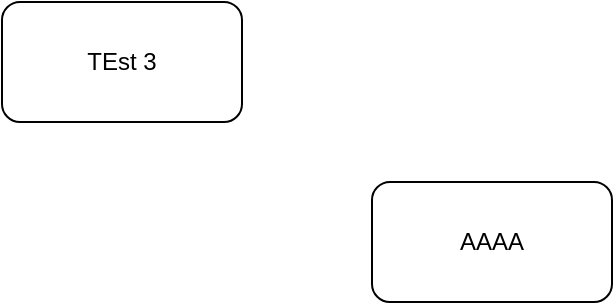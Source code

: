<mxfile version="12.1.8" type="github" pages="1">
  <diagram id="nDqt4OHVF8OYWS3F5ZIa" name="Page-1">
    <mxGraphModel dx="846" dy="607" grid="1" gridSize="10" guides="1" tooltips="1" connect="1" arrows="1" fold="1" page="1" pageScale="1" pageWidth="850" pageHeight="1100" math="0" shadow="0">
      <root>
        <mxCell id="0"/>
        <mxCell id="1" parent="0"/>
        <mxCell id="npQW0QnKVg932VRmmYPV-1" value="TEst 3" style="rounded=1;whiteSpace=wrap;html=1;" parent="1" vertex="1">
          <mxGeometry x="120" y="120" width="120" height="60" as="geometry"/>
        </mxCell>
        <mxCell id="npQW0QnKVg932VRmmYPV-2" value="AAAA" style="rounded=1;whiteSpace=wrap;html=1;" parent="1" vertex="1">
          <mxGeometry x="305" y="210" width="120" height="60" as="geometry"/>
        </mxCell>
      </root>
    </mxGraphModel>
  </diagram>
</mxfile>
